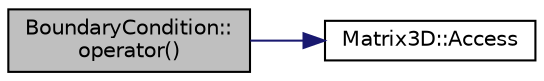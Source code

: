 digraph "BoundaryCondition::operator()"
{
  edge [fontname="Helvetica",fontsize="10",labelfontname="Helvetica",labelfontsize="10"];
  node [fontname="Helvetica",fontsize="10",shape=record];
  rankdir="LR";
  Node1 [label="BoundaryCondition::\loperator()",height=0.2,width=0.4,color="black", fillcolor="grey75", style="filled", fontcolor="black"];
  Node1 -> Node2 [color="midnightblue",fontsize="10",style="solid",fontname="Helvetica"];
  Node2 [label="Matrix3D::Access",height=0.2,width=0.4,color="black", fillcolor="white", style="filled",URL="$class_matrix3_d.html#afd365350a07f54220264968e3dade5c0"];
}
